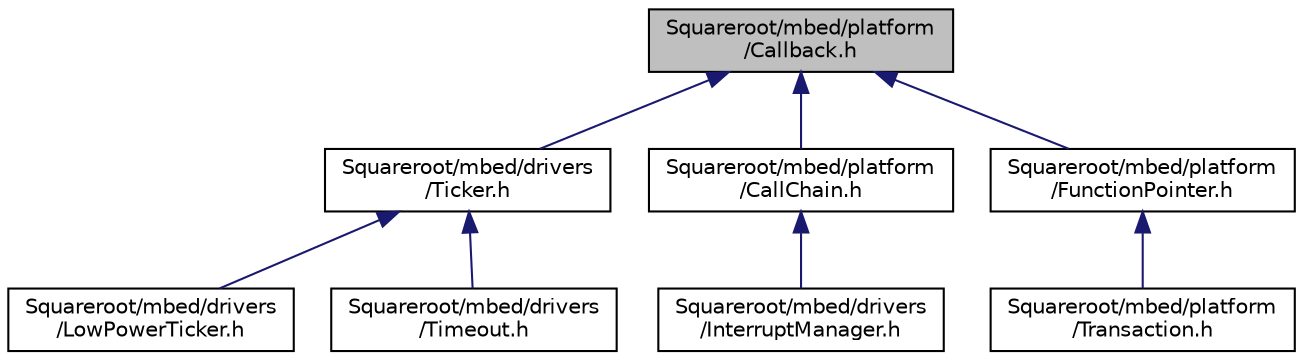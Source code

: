 digraph "Squareroot/mbed/platform/Callback.h"
{
 // LATEX_PDF_SIZE
  edge [fontname="Helvetica",fontsize="10",labelfontname="Helvetica",labelfontsize="10"];
  node [fontname="Helvetica",fontsize="10",shape=record];
  Node1 [label="Squareroot/mbed/platform\l/Callback.h",height=0.2,width=0.4,color="black", fillcolor="grey75", style="filled", fontcolor="black",tooltip=" "];
  Node1 -> Node2 [dir="back",color="midnightblue",fontsize="10",style="solid",fontname="Helvetica"];
  Node2 [label="Squareroot/mbed/drivers\l/Ticker.h",height=0.2,width=0.4,color="black", fillcolor="white", style="filled",URL="$_ticker_8h.html",tooltip=" "];
  Node2 -> Node3 [dir="back",color="midnightblue",fontsize="10",style="solid",fontname="Helvetica"];
  Node3 [label="Squareroot/mbed/drivers\l/LowPowerTicker.h",height=0.2,width=0.4,color="black", fillcolor="white", style="filled",URL="$_low_power_ticker_8h.html",tooltip=" "];
  Node2 -> Node4 [dir="back",color="midnightblue",fontsize="10",style="solid",fontname="Helvetica"];
  Node4 [label="Squareroot/mbed/drivers\l/Timeout.h",height=0.2,width=0.4,color="black", fillcolor="white", style="filled",URL="$_timeout_8h.html",tooltip=" "];
  Node1 -> Node5 [dir="back",color="midnightblue",fontsize="10",style="solid",fontname="Helvetica"];
  Node5 [label="Squareroot/mbed/platform\l/CallChain.h",height=0.2,width=0.4,color="black", fillcolor="white", style="filled",URL="$_call_chain_8h.html",tooltip=" "];
  Node5 -> Node6 [dir="back",color="midnightblue",fontsize="10",style="solid",fontname="Helvetica"];
  Node6 [label="Squareroot/mbed/drivers\l/InterruptManager.h",height=0.2,width=0.4,color="black", fillcolor="white", style="filled",URL="$_interrupt_manager_8h.html",tooltip=" "];
  Node1 -> Node7 [dir="back",color="midnightblue",fontsize="10",style="solid",fontname="Helvetica"];
  Node7 [label="Squareroot/mbed/platform\l/FunctionPointer.h",height=0.2,width=0.4,color="black", fillcolor="white", style="filled",URL="$_function_pointer_8h.html",tooltip=" "];
  Node7 -> Node8 [dir="back",color="midnightblue",fontsize="10",style="solid",fontname="Helvetica"];
  Node8 [label="Squareroot/mbed/platform\l/Transaction.h",height=0.2,width=0.4,color="black", fillcolor="white", style="filled",URL="$_transaction_8h.html",tooltip=" "];
}
